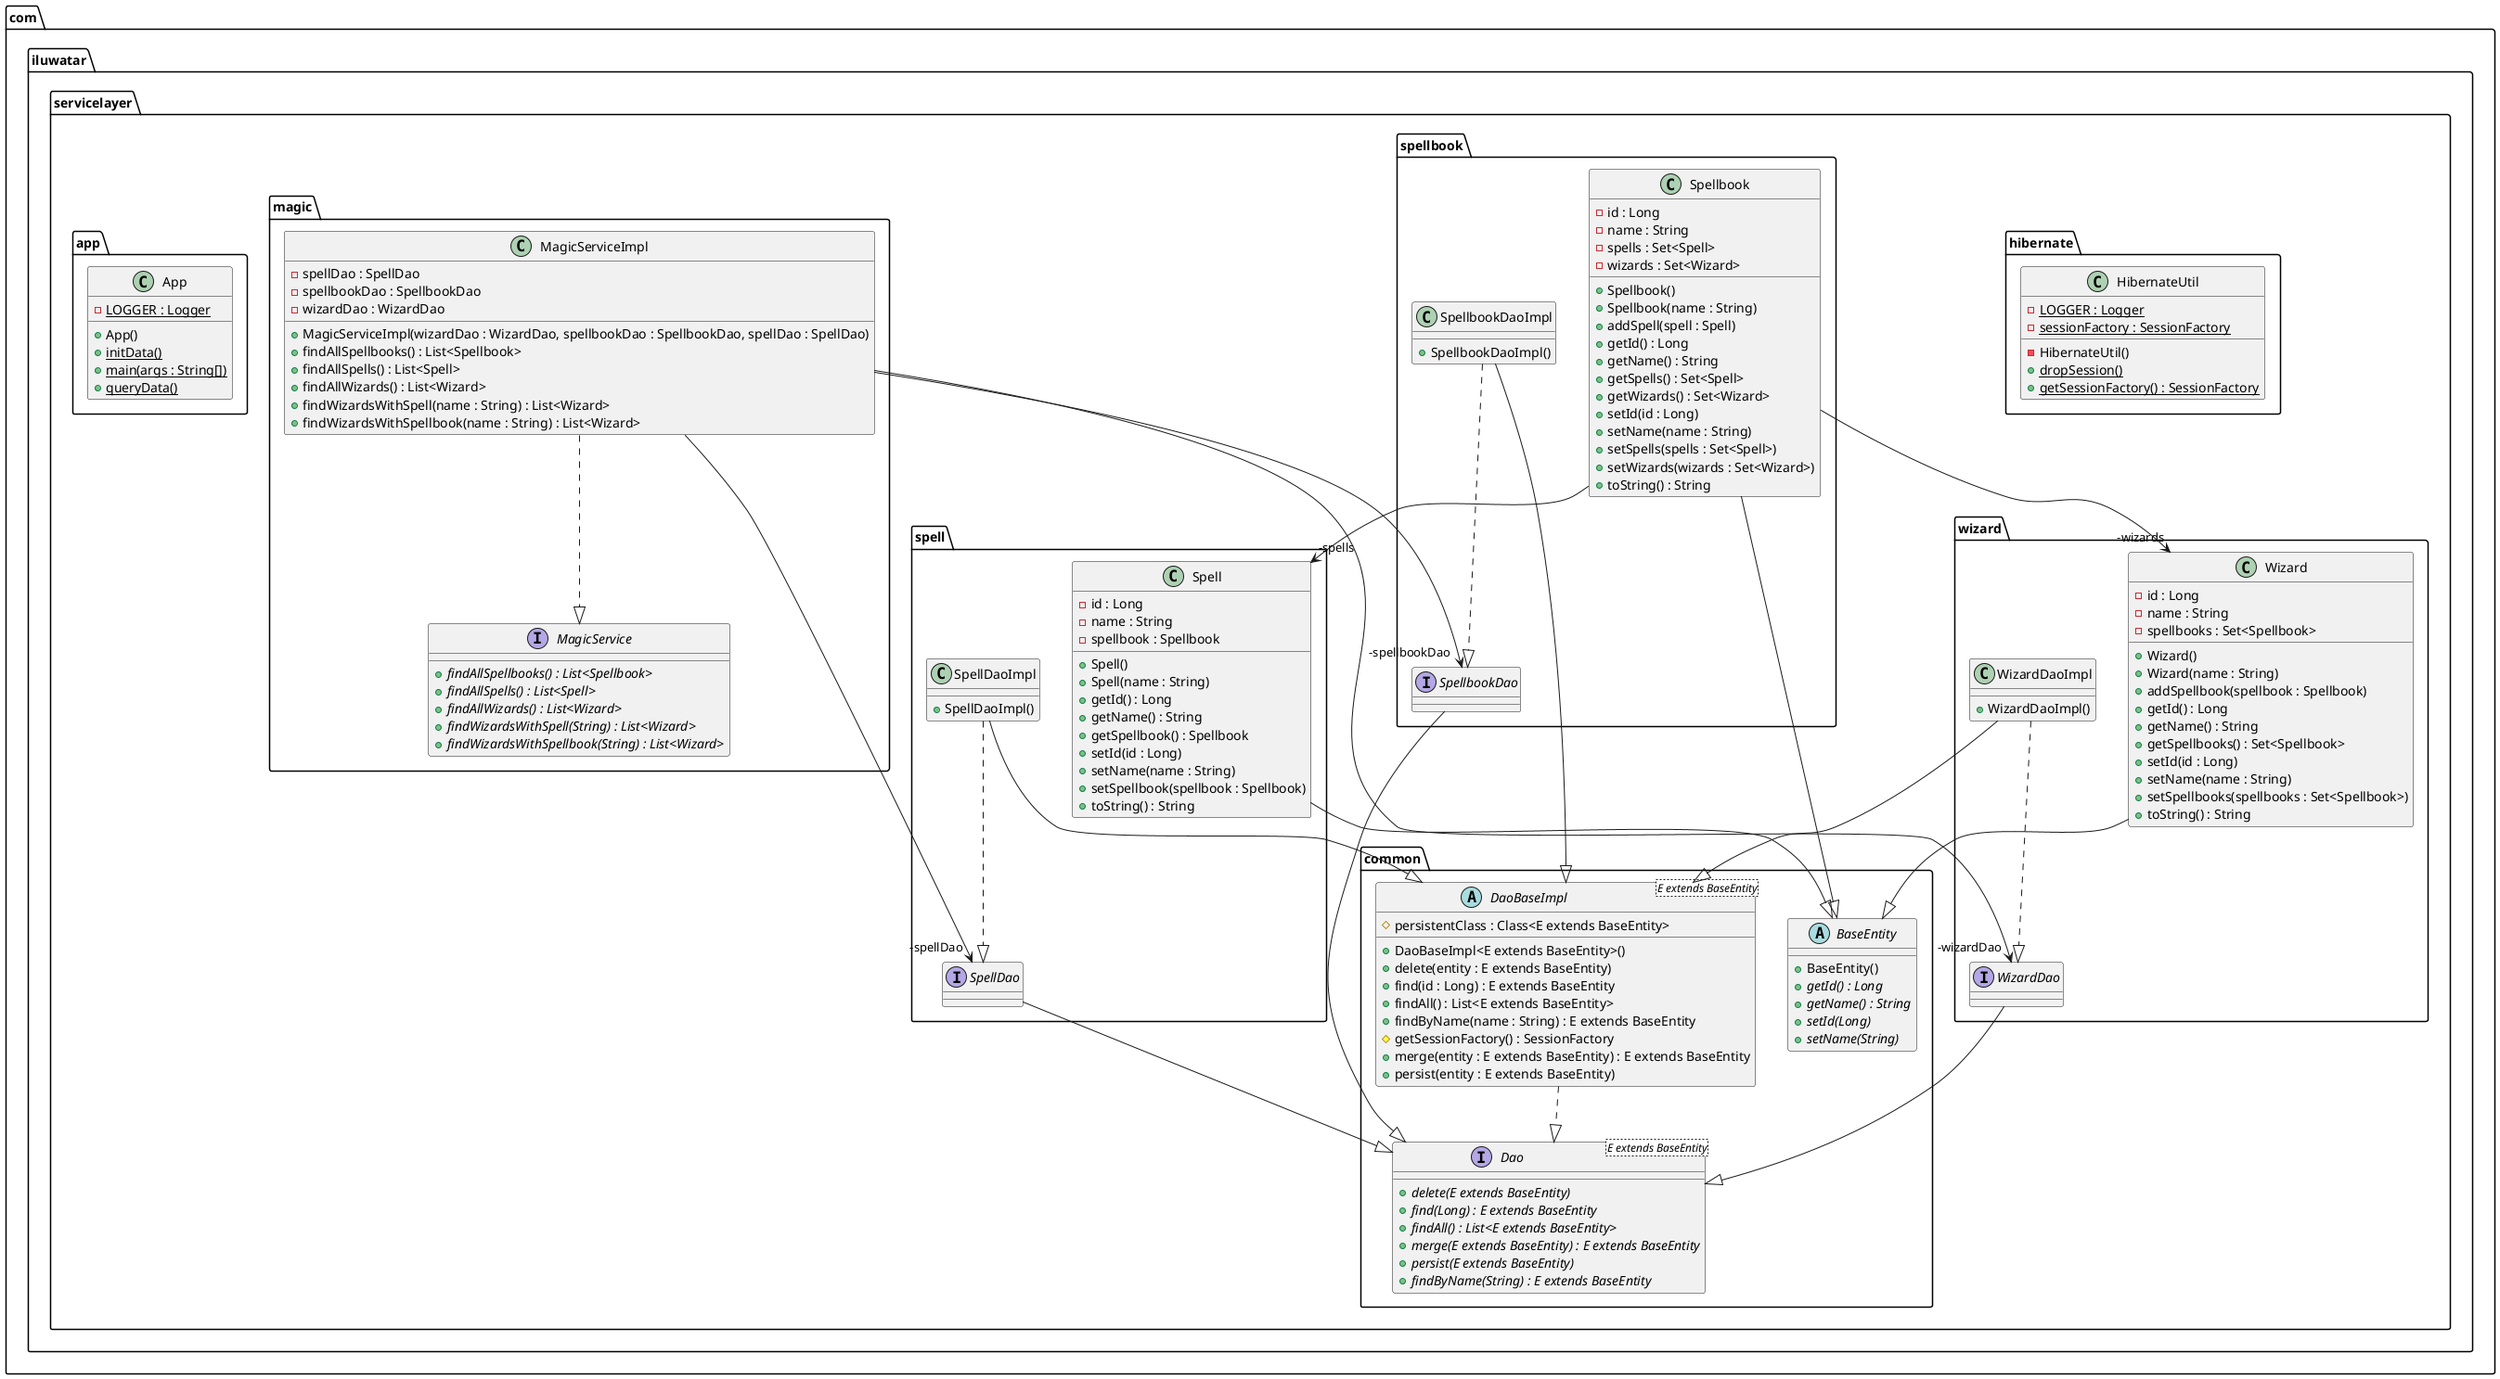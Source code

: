 @startuml
package com.iluwatar.servicelayer.hibernate {
  class HibernateUtil {
    - LOGGER : Logger {static}
    - sessionFactory : SessionFactory {static}
    - HibernateUtil()
    + dropSession() {static}
    + getSessionFactory() : SessionFactory {static}
  }
}
package com.iluwatar.servicelayer.common {
  abstract class BaseEntity {
    + BaseEntity()
    + getId() : Long {abstract}
    + getName() : String {abstract}
    + setId(Long) {abstract}
    + setName(String) {abstract}
  }
  interface Dao<E extends BaseEntity> {
    + delete(E extends BaseEntity) {abstract}
    + find(Long) : E extends BaseEntity {abstract}
    + findAll() : List<E extends BaseEntity> {abstract}
    + merge(E extends BaseEntity) : E extends BaseEntity {abstract}
    + persist(E extends BaseEntity) {abstract}
    + findByName(String) : E extends BaseEntity {abstract}
  }
  abstract class DaoBaseImpl<E extends BaseEntity> {
    # persistentClass : Class<E extends BaseEntity>
    + DaoBaseImpl<E extends BaseEntity>()
    + delete(entity : E extends BaseEntity)
    + find(id : Long) : E extends BaseEntity
    + findAll() : List<E extends BaseEntity>
    + findByName(name : String) : E extends BaseEntity
    # getSessionFactory() : SessionFactory
    + merge(entity : E extends BaseEntity) : E extends BaseEntity
    + persist(entity : E extends BaseEntity)
  }
}
package com.iluwatar.servicelayer.magic {
  interface MagicService {
    + findAllSpellbooks() : List<Spellbook> {abstract}
    + findAllSpells() : List<Spell> {abstract}
    + findAllWizards() : List<Wizard> {abstract}
    + findWizardsWithSpell(String) : List<Wizard> {abstract}
    + findWizardsWithSpellbook(String) : List<Wizard> {abstract}
  }
  class MagicServiceImpl {
    - spellDao : SpellDao
    - spellbookDao : SpellbookDao
    - wizardDao : WizardDao
    + MagicServiceImpl(wizardDao : WizardDao, spellbookDao : SpellbookDao, spellDao : SpellDao)
    + findAllSpellbooks() : List<Spellbook>
    + findAllSpells() : List<Spell>
    + findAllWizards() : List<Wizard>
    + findWizardsWithSpell(name : String) : List<Wizard>
    + findWizardsWithSpellbook(name : String) : List<Wizard>
  }
}
package com.iluwatar.servicelayer.wizard {
  class Wizard {
    - id : Long
    - name : String
    - spellbooks : Set<Spellbook>
    + Wizard()
    + Wizard(name : String)
    + addSpellbook(spellbook : Spellbook)
    + getId() : Long
    + getName() : String
    + getSpellbooks() : Set<Spellbook>
    + setId(id : Long)
    + setName(name : String)
    + setSpellbooks(spellbooks : Set<Spellbook>)
    + toString() : String
  }
  interface WizardDao {
  }
  class WizardDaoImpl {
    + WizardDaoImpl()
  }
}
package com.iluwatar.servicelayer.spellbook {
  class Spellbook {
    - id : Long
    - name : String
    - spells : Set<Spell>
    - wizards : Set<Wizard>
    + Spellbook()
    + Spellbook(name : String)
    + addSpell(spell : Spell)
    + getId() : Long
    + getName() : String
    + getSpells() : Set<Spell>
    + getWizards() : Set<Wizard>
    + setId(id : Long)
    + setName(name : String)
    + setSpells(spells : Set<Spell>)
    + setWizards(wizards : Set<Wizard>)
    + toString() : String
  }
  interface SpellbookDao {
  }
  class SpellbookDaoImpl {
    + SpellbookDaoImpl()
  }
}
package com.iluwatar.servicelayer.spell {
  class Spell {
    - id : Long
    - name : String
    - spellbook : Spellbook
    + Spell()
    + Spell(name : String)
    + getId() : Long
    + getName() : String
    + getSpellbook() : Spellbook
    + setId(id : Long)
    + setName(name : String)
    + setSpellbook(spellbook : Spellbook)
    + toString() : String
  }
  interface SpellDao {
  }
  class SpellDaoImpl {
    + SpellDaoImpl()
  }
}
package com.iluwatar.servicelayer.app {
  class App {
    - LOGGER : Logger {static}
    + App()
    + initData() {static}
    + main(args : String[]) {static}
    + queryData() {static}
  }
}
MagicServiceImpl -->  "-wizardDao" WizardDao
MagicServiceImpl -->  "-spellbookDao" SpellbookDao
MagicServiceImpl -->  "-spellDao" SpellDao
Spellbook -->  "-spells" Spell
Spellbook -->  "-wizards" Wizard
DaoBaseImpl ..|> Dao
MagicServiceImpl ..|> MagicService
Spell --|> BaseEntity
SpellDao --|> Dao
SpellDaoImpl ..|> SpellDao
SpellDaoImpl --|> DaoBaseImpl
Spellbook --|> BaseEntity
SpellbookDao --|> Dao
SpellbookDaoImpl ..|> SpellbookDao
SpellbookDaoImpl --|> DaoBaseImpl
Wizard --|> BaseEntity
WizardDao --|> Dao
WizardDaoImpl ..|> WizardDao
WizardDaoImpl --|> DaoBaseImpl
@enduml
